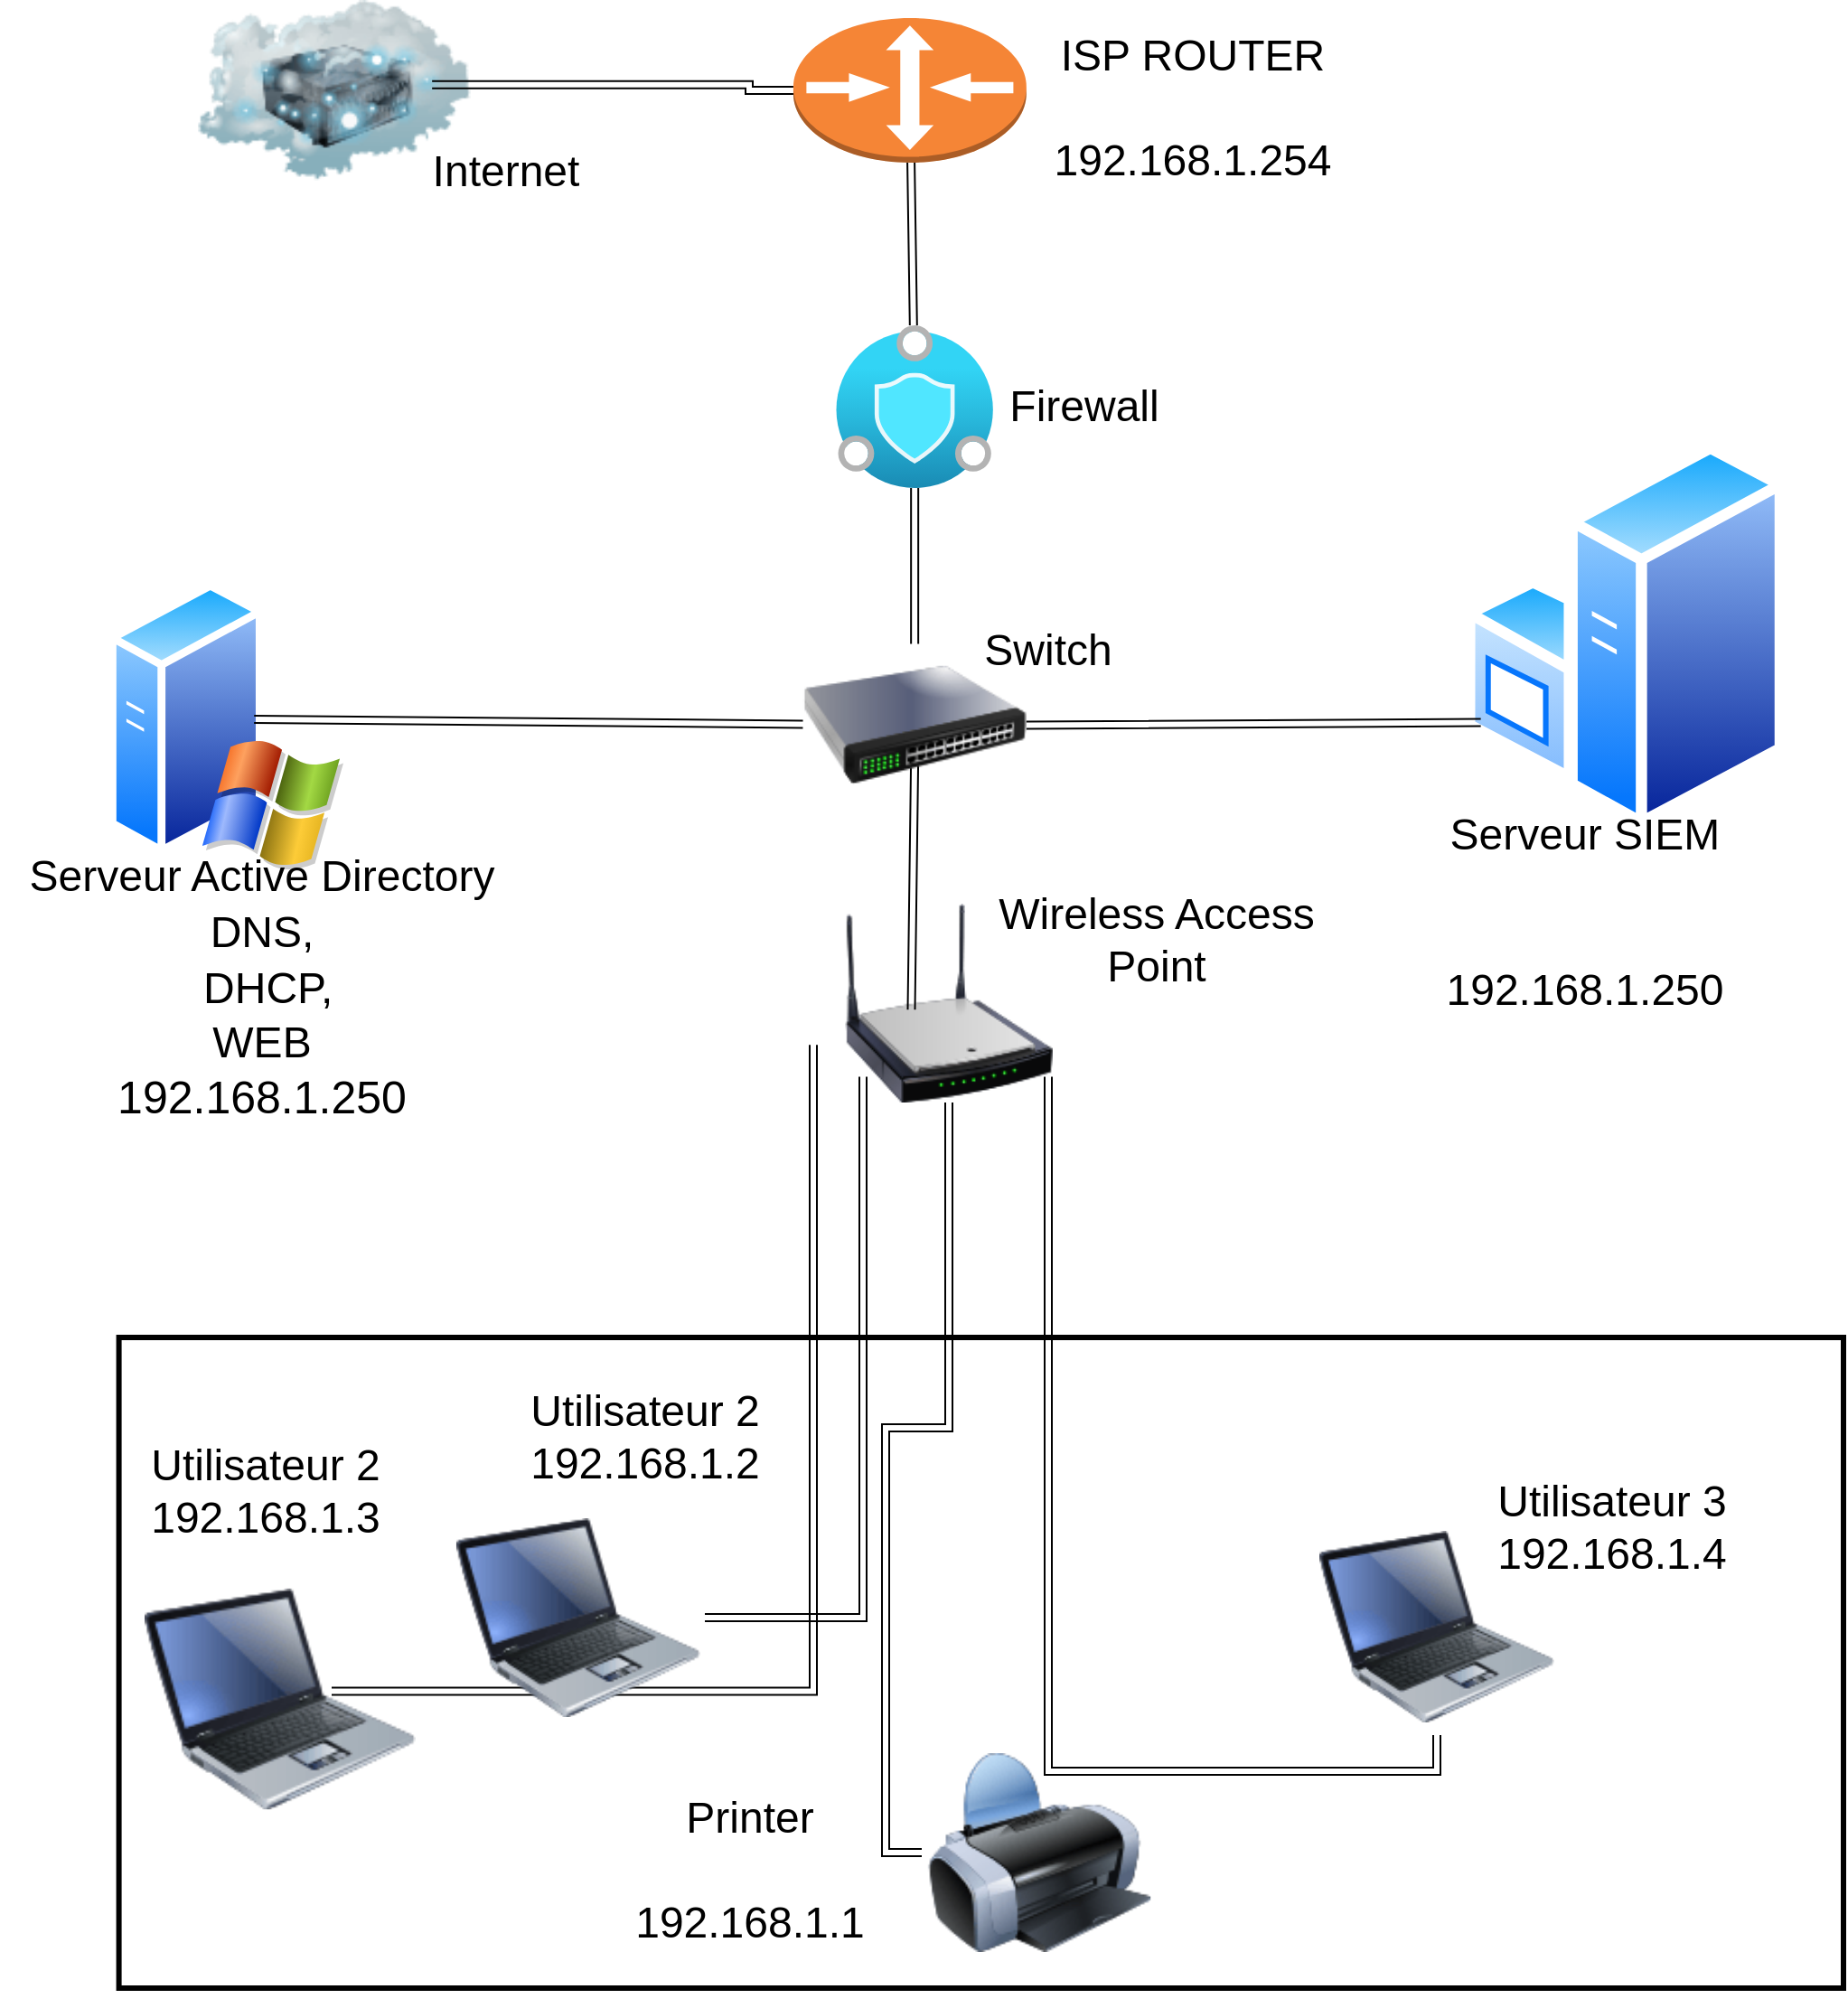 <mxfile version="21.6.5" type="github">
  <diagram name="Page-1" id="q439sj2pC0Bngm4db8-S">
    <mxGraphModel dx="1235" dy="679" grid="1" gridSize="10" guides="1" tooltips="1" connect="1" arrows="1" fold="1" page="1" pageScale="1" pageWidth="1169" pageHeight="827" math="0" shadow="0">
      <root>
        <mxCell id="0" />
        <mxCell id="1" parent="0" />
        <mxCell id="n8gKzf1Zq6XbeUrCmBqp-24" value="" style="rounded=0;whiteSpace=wrap;html=1;fillColor=none;strokeColor=#000000;gradientColor=none;strokeWidth=3;" vertex="1" parent="1">
          <mxGeometry x="105.8" y="760" width="954.2" height="360" as="geometry" />
        </mxCell>
        <mxCell id="n8gKzf1Zq6XbeUrCmBqp-1" value="" style="image;aspect=fixed;perimeter=ellipsePerimeter;html=1;align=center;shadow=0;dashed=0;spacingTop=3;image=img/lib/active_directory/windows_server.svg;" vertex="1" parent="1">
          <mxGeometry x="850" y="262.8" width="178.1" height="217.2" as="geometry" />
        </mxCell>
        <mxCell id="n8gKzf1Zq6XbeUrCmBqp-2" value="" style="image;aspect=fixed;perimeter=ellipsePerimeter;html=1;align=center;shadow=0;dashed=0;spacingTop=3;image=img/lib/active_directory/windows_server_2.svg;points=[[0,0,0,0,0],[0,0.25,0,0,0],[0,0.5,0,0,0],[0,0.75,0,0,0],[0,1,0,0,0],[0.25,0,0,0,0],[0.25,1,0,0,0],[0.5,0,0,0,0],[0.5,1,0,0,0],[0.62,0.48,0,0,0],[0.75,0,0,0,0],[0.75,1,0,0,0],[1,0,0,0,0],[1,0.25,0,0,0],[1,0.75,0,0,0],[1,1,0,0,0]];" vertex="1" parent="1">
          <mxGeometry x="100" y="340" width="130" height="162.5" as="geometry" />
        </mxCell>
        <mxCell id="n8gKzf1Zq6XbeUrCmBqp-3" value="" style="image;html=1;image=img/lib/clip_art/networking/Cloud_Server_128x128.png" vertex="1" parent="1">
          <mxGeometry x="130" y="20" width="190" height="100" as="geometry" />
        </mxCell>
        <mxCell id="n8gKzf1Zq6XbeUrCmBqp-42" style="edgeStyle=orthogonalEdgeStyle;rounded=0;orthogonalLoop=1;jettySize=auto;html=1;exitX=0;exitY=0.5;exitDx=0;exitDy=0;exitPerimeter=0;entryX=0.314;entryY=-0.035;entryDx=0;entryDy=0;entryPerimeter=0;shape=link;" edge="1" parent="1" source="n8gKzf1Zq6XbeUrCmBqp-4" target="n8gKzf1Zq6XbeUrCmBqp-37">
          <mxGeometry relative="1" as="geometry" />
        </mxCell>
        <mxCell id="n8gKzf1Zq6XbeUrCmBqp-4" value="" style="outlineConnect=0;dashed=0;verticalLabelPosition=bottom;verticalAlign=top;align=center;html=1;shape=mxgraph.aws3.router;fillColor=#F58536;gradientColor=none;" vertex="1" parent="1">
          <mxGeometry x="478.98" y="30" width="128.93" height="80" as="geometry" />
        </mxCell>
        <mxCell id="n8gKzf1Zq6XbeUrCmBqp-8" value="" style="image;html=1;image=img/lib/clip_art/networking/Wireless_Router_N_128x128.png;points=[[0,0,0,0,0],[0,0.25,0,0,0],[0,0.5,0,0,0],[0,0.75,0,0,0],[0.2,0.71,0,0,0],[0.25,0,0,0,0],[0.31,0.87,0,0,0],[0.5,0,0,0,0],[0.5,0.95,0,0,0],[0.72,0.87,0,0,0],[0.75,0,0,0,0],[0.81,0.83,0,0,0],[1,0,0,0,0],[1,0.25,0,0,0],[1,0.5,0,0,0],[1,0.75,0,0,0]];" vertex="1" parent="1">
          <mxGeometry x="440" y="520" width="250" height="110" as="geometry" />
        </mxCell>
        <mxCell id="n8gKzf1Zq6XbeUrCmBqp-9" value="" style="image;aspect=fixed;html=1;points=[];align=center;fontSize=12;image=img/lib/azure2/preview/Azure_Sphere.svg;" vertex="1" parent="1">
          <mxGeometry x="502.4" y="200" width="87.37" height="90" as="geometry" />
        </mxCell>
        <mxCell id="n8gKzf1Zq6XbeUrCmBqp-14" value="" style="shape=link;html=1;rounded=0;exitX=0.417;exitY=0.533;exitDx=0;exitDy=0;exitPerimeter=0;entryX=0.5;entryY=0.7;entryDx=0;entryDy=0;entryPerimeter=0;" edge="1" parent="1" source="n8gKzf1Zq6XbeUrCmBqp-8" target="n8gKzf1Zq6XbeUrCmBqp-5">
          <mxGeometry width="100" relative="1" as="geometry">
            <mxPoint x="450" y="800" as="sourcePoint" />
            <mxPoint x="550" y="800" as="targetPoint" />
          </mxGeometry>
        </mxCell>
        <mxCell id="n8gKzf1Zq6XbeUrCmBqp-15" value="" style="shape=link;html=1;rounded=0;exitX=0.62;exitY=0.48;exitDx=0;exitDy=0;exitPerimeter=0;" edge="1" parent="1" source="n8gKzf1Zq6XbeUrCmBqp-2" target="n8gKzf1Zq6XbeUrCmBqp-5">
          <mxGeometry width="100" relative="1" as="geometry">
            <mxPoint x="270" y="500" as="sourcePoint" />
            <mxPoint x="450" y="610.59" as="targetPoint" />
          </mxGeometry>
        </mxCell>
        <mxCell id="n8gKzf1Zq6XbeUrCmBqp-16" value="" style="shape=link;html=1;rounded=0;movable=1;resizable=1;rotatable=1;deletable=1;editable=1;locked=0;connectable=1;entryX=0;entryY=0.75;entryDx=0;entryDy=0;exitX=1;exitY=0.5;exitDx=0;exitDy=0;" edge="1" parent="1" source="n8gKzf1Zq6XbeUrCmBqp-5" target="n8gKzf1Zq6XbeUrCmBqp-1">
          <mxGeometry width="100" relative="1" as="geometry">
            <mxPoint x="660" y="625.085" as="sourcePoint" />
            <mxPoint x="840" y="610" as="targetPoint" />
          </mxGeometry>
        </mxCell>
        <mxCell id="n8gKzf1Zq6XbeUrCmBqp-30" style="edgeStyle=orthogonalEdgeStyle;rounded=0;orthogonalLoop=1;jettySize=auto;html=1;exitX=0.69;exitY=0.47;exitDx=0;exitDy=0;exitPerimeter=0;entryX=0.2;entryY=0.71;entryDx=0;entryDy=0;entryPerimeter=0;shape=link;" edge="1" parent="1" source="n8gKzf1Zq6XbeUrCmBqp-20" target="n8gKzf1Zq6XbeUrCmBqp-8">
          <mxGeometry relative="1" as="geometry" />
        </mxCell>
        <mxCell id="n8gKzf1Zq6XbeUrCmBqp-20" value="" style="image;html=1;image=img/lib/clip_art/computers/Laptop_128x128.png;points=[[0,0,0,0,0],[0,0.25,0,0,0],[0,0.5,0,0,0],[0,0.75,0,0,0],[0,1,0,0,0],[0.25,0,0,0,0],[0.25,1,0,0,0],[0.5,0,0,0,0],[0.5,1,0,0,0],[0.69,0.47,0,0,0],[0.75,0,0,0,0],[0.75,1,0,0,0],[1,0.25,0,0,0],[1,0.5,0,0,0],[1,0.75,0,0,0],[1,1,0,0,0]];" vertex="1" parent="1">
          <mxGeometry x="120" y="890" width="150" height="140" as="geometry" />
        </mxCell>
        <mxCell id="n8gKzf1Zq6XbeUrCmBqp-31" style="edgeStyle=orthogonalEdgeStyle;rounded=0;orthogonalLoop=1;jettySize=auto;html=1;exitX=1;exitY=0.5;exitDx=0;exitDy=0;entryX=0.31;entryY=0.87;entryDx=0;entryDy=0;entryPerimeter=0;shape=link;" edge="1" parent="1" source="n8gKzf1Zq6XbeUrCmBqp-21" target="n8gKzf1Zq6XbeUrCmBqp-8">
          <mxGeometry relative="1" as="geometry" />
        </mxCell>
        <mxCell id="n8gKzf1Zq6XbeUrCmBqp-21" value="" style="image;html=1;image=img/lib/clip_art/computers/Laptop_128x128.png" vertex="1" parent="1">
          <mxGeometry x="290" y="860" width="140" height="110" as="geometry" />
        </mxCell>
        <mxCell id="n8gKzf1Zq6XbeUrCmBqp-33" style="edgeStyle=orthogonalEdgeStyle;rounded=0;orthogonalLoop=1;jettySize=auto;html=1;exitX=0.5;exitY=1;exitDx=0;exitDy=0;entryX=0.72;entryY=0.87;entryDx=0;entryDy=0;entryPerimeter=0;shape=link;" edge="1" parent="1" source="n8gKzf1Zq6XbeUrCmBqp-22" target="n8gKzf1Zq6XbeUrCmBqp-8">
          <mxGeometry relative="1" as="geometry" />
        </mxCell>
        <mxCell id="n8gKzf1Zq6XbeUrCmBqp-22" value="" style="image;html=1;image=img/lib/clip_art/computers/Laptop_128x128.png" vertex="1" parent="1">
          <mxGeometry x="770" y="860" width="130" height="120" as="geometry" />
        </mxCell>
        <mxCell id="n8gKzf1Zq6XbeUrCmBqp-32" style="edgeStyle=orthogonalEdgeStyle;rounded=0;orthogonalLoop=1;jettySize=auto;html=1;exitX=0;exitY=0.5;exitDx=0;exitDy=0;shape=link;" edge="1" parent="1" source="n8gKzf1Zq6XbeUrCmBqp-23" target="n8gKzf1Zq6XbeUrCmBqp-8">
          <mxGeometry relative="1" as="geometry" />
        </mxCell>
        <mxCell id="n8gKzf1Zq6XbeUrCmBqp-23" value="" style="image;html=1;image=img/lib/clip_art/computers/Printer_128x128.png" vertex="1" parent="1">
          <mxGeometry x="550" y="990" width="130" height="110" as="geometry" />
        </mxCell>
        <mxCell id="n8gKzf1Zq6XbeUrCmBqp-34" value="" style="shape=link;html=1;rounded=0;" edge="1" parent="1" source="n8gKzf1Zq6XbeUrCmBqp-9" target="n8gKzf1Zq6XbeUrCmBqp-5">
          <mxGeometry width="100" relative="1" as="geometry">
            <mxPoint x="543" y="280" as="sourcePoint" />
            <mxPoint x="541.986" y="490" as="targetPoint" />
          </mxGeometry>
        </mxCell>
        <mxCell id="n8gKzf1Zq6XbeUrCmBqp-5" value="" style="image;html=1;image=img/lib/clip_art/networking/Switch_128x128.png;points=[[0,0,0,0,0],[0,0.25,0,0,0],[0,0.5,0,0,0],[0,0.75,0,0,0],[0,1,0,0,0],[0.25,0,0,0,0],[0.25,1,0,0,0],[0.5,0,0,0,0],[0.5,0.7,0,0,0],[0.75,0,0,0,0],[0.75,1,0,0,0],[1,0,0,0,0],[1,0.25,0,0,0],[1,0.5,0,0,0],[1,0.75,0,0,0],[1,1,0,0,0]];" vertex="1" parent="1">
          <mxGeometry x="484.25" y="376.25" width="123.66" height="90" as="geometry" />
        </mxCell>
        <mxCell id="n8gKzf1Zq6XbeUrCmBqp-35" value="" style="shape=link;html=1;rounded=0;" edge="1" parent="1" source="n8gKzf1Zq6XbeUrCmBqp-4" target="n8gKzf1Zq6XbeUrCmBqp-9">
          <mxGeometry width="100" relative="1" as="geometry">
            <mxPoint x="450" y="250" as="sourcePoint" />
            <mxPoint x="550" y="250" as="targetPoint" />
          </mxGeometry>
        </mxCell>
        <mxCell id="n8gKzf1Zq6XbeUrCmBqp-36" value="&lt;div&gt;&lt;font style=&quot;font-size: 24px;&quot;&gt;ISP ROUTER&lt;/font&gt;&lt;/div&gt;&lt;br&gt;192.168.1.254" style="text;html=1;strokeColor=none;fillColor=none;align=center;verticalAlign=middle;whiteSpace=wrap;rounded=0;fontSize=24;" vertex="1" parent="1">
          <mxGeometry x="610" y="20" width="180" height="120" as="geometry" />
        </mxCell>
        <mxCell id="n8gKzf1Zq6XbeUrCmBqp-37" value="&lt;font style=&quot;font-size: 24px;&quot;&gt;Internet&lt;/font&gt;" style="text;html=1;strokeColor=none;fillColor=none;align=center;verticalAlign=middle;whiteSpace=wrap;rounded=0;" vertex="1" parent="1">
          <mxGeometry x="210" y="70" width="220" height="90" as="geometry" />
        </mxCell>
        <mxCell id="n8gKzf1Zq6XbeUrCmBqp-38" value="&lt;font style=&quot;font-size: 24px;&quot;&gt;Firewall&lt;/font&gt;" style="text;html=1;strokeColor=none;fillColor=none;align=center;verticalAlign=middle;whiteSpace=wrap;rounded=0;" vertex="1" parent="1">
          <mxGeometry x="570" y="185" width="140" height="120" as="geometry" />
        </mxCell>
        <mxCell id="n8gKzf1Zq6XbeUrCmBqp-40" value="&lt;div&gt;&lt;font style=&quot;font-size: 24px;&quot;&gt;Serveur Active Directory&lt;/font&gt;&lt;/div&gt;&lt;div&gt;&lt;font style=&quot;font-size: 24px;&quot;&gt;DNS,&lt;/font&gt;&lt;/div&gt;&lt;div&gt;&lt;font style=&quot;font-size: 24px;&quot;&gt;&amp;nbsp;DHCP,&lt;/font&gt;&lt;/div&gt;&lt;div&gt;&lt;font style=&quot;font-size: 24px;&quot;&gt;WEB&lt;/font&gt;&lt;/div&gt;&lt;div&gt;192.168.1.250&lt;/div&gt;" style="text;html=1;strokeColor=none;fillColor=none;align=center;verticalAlign=middle;whiteSpace=wrap;rounded=0;fontSize=25;" vertex="1" parent="1">
          <mxGeometry x="40" y="490" width="290" height="150" as="geometry" />
        </mxCell>
        <mxCell id="n8gKzf1Zq6XbeUrCmBqp-41" value="&lt;div&gt;&lt;font style=&quot;font-size: 24px;&quot;&gt;Serveur &lt;/font&gt;SIEM&lt;/div&gt;&lt;div&gt;&lt;br&gt;&lt;/div&gt;&lt;div&gt;&lt;br&gt;&lt;/div&gt;&lt;div&gt;192.168.1.250&lt;br&gt;&lt;/div&gt;" style="text;html=1;strokeColor=none;fillColor=none;align=center;verticalAlign=middle;whiteSpace=wrap;rounded=0;fontSize=24;" vertex="1" parent="1">
          <mxGeometry x="811.5" y="450" width="210" height="150" as="geometry" />
        </mxCell>
        <mxCell id="n8gKzf1Zq6XbeUrCmBqp-43" value="&lt;div&gt;Utilisateur 3&lt;/div&gt;&lt;div&gt;192.168.1.4&lt;br&gt;&lt;/div&gt;" style="text;html=1;strokeColor=none;fillColor=none;align=center;verticalAlign=middle;whiteSpace=wrap;rounded=0;fontSize=24;" vertex="1" parent="1">
          <mxGeometry x="827" y="790" width="210" height="150" as="geometry" />
        </mxCell>
        <mxCell id="n8gKzf1Zq6XbeUrCmBqp-44" value="&lt;div&gt;Utilisateur 2&lt;br&gt;&lt;/div&gt;&lt;div&gt;192.168.1.2&lt;br&gt;&lt;/div&gt;" style="text;html=1;strokeColor=none;fillColor=none;align=center;verticalAlign=middle;whiteSpace=wrap;rounded=0;fontSize=24;" vertex="1" parent="1">
          <mxGeometry x="292.4" y="740" width="210" height="150" as="geometry" />
        </mxCell>
        <mxCell id="n8gKzf1Zq6XbeUrCmBqp-45" value="&lt;div&gt;Utilisateur 2&lt;br&gt;&lt;/div&gt;&lt;div&gt;192.168.1.3&lt;br&gt;&lt;/div&gt;" style="text;html=1;strokeColor=none;fillColor=none;align=center;verticalAlign=middle;whiteSpace=wrap;rounded=0;fontSize=24;" vertex="1" parent="1">
          <mxGeometry x="82.4" y="770" width="210" height="150" as="geometry" />
        </mxCell>
        <mxCell id="n8gKzf1Zq6XbeUrCmBqp-46" value="&lt;div&gt;Printer&lt;/div&gt;&lt;div&gt;&lt;br&gt;&lt;/div&gt;&lt;div&gt;192.168.1.1&lt;br&gt;&lt;/div&gt;" style="text;html=1;strokeColor=none;fillColor=none;align=center;verticalAlign=middle;whiteSpace=wrap;rounded=0;fontSize=24;" vertex="1" parent="1">
          <mxGeometry x="350" y="980" width="210" height="150" as="geometry" />
        </mxCell>
        <mxCell id="n8gKzf1Zq6XbeUrCmBqp-47" value="Wireless Access Point" style="text;html=1;strokeColor=none;fillColor=none;align=center;verticalAlign=middle;whiteSpace=wrap;rounded=0;fontSize=24;" vertex="1" parent="1">
          <mxGeometry x="580" y="480" width="200" height="120" as="geometry" />
        </mxCell>
        <mxCell id="n8gKzf1Zq6XbeUrCmBqp-48" value="Switch" style="text;html=1;strokeColor=none;fillColor=none;align=center;verticalAlign=middle;whiteSpace=wrap;rounded=0;fontSize=24;" vertex="1" parent="1">
          <mxGeometry x="550" y="320" width="140" height="120" as="geometry" />
        </mxCell>
      </root>
    </mxGraphModel>
  </diagram>
</mxfile>

